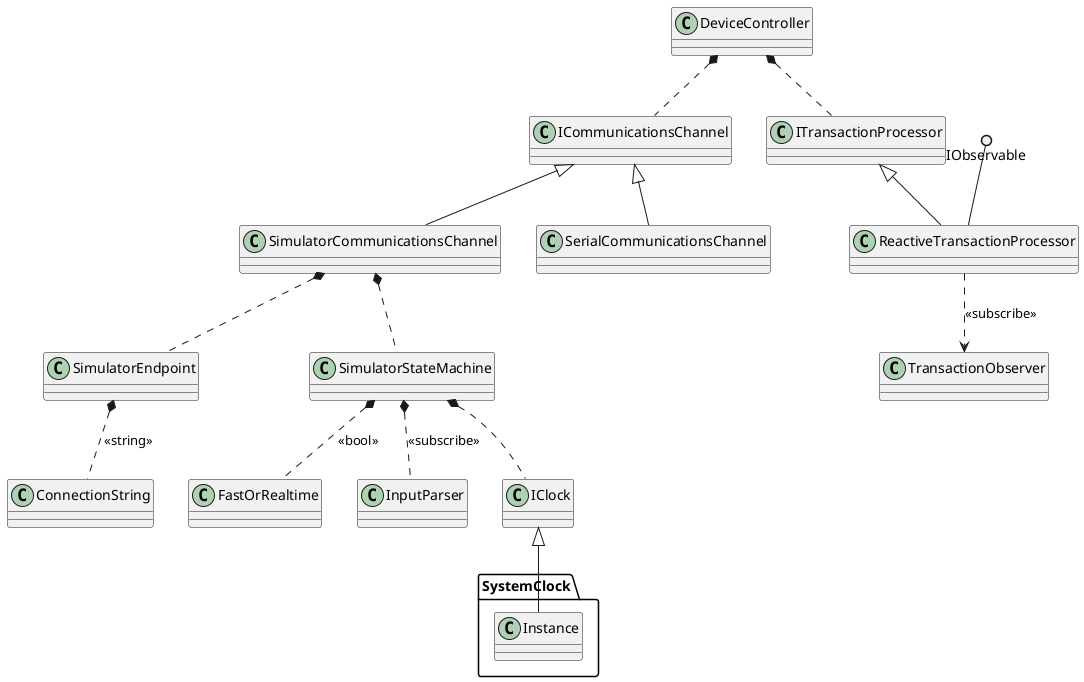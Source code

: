 @startuml Composition Root
class SimulatorCommunicationsChannel
class DeviceController
DeviceController *.. ICommunicationsChannel
ICommunicationsChannel <|-- SimulatorCommunicationsChannel
SimulatorCommunicationsChannel *.. SimulatorEndpoint
SimulatorCommunicationsChannel *.. SimulatorStateMachine

SimulatorStateMachine *.. FastOrRealtime : <<bool>>
SimulatorStateMachine *.. InputParser : <<subscribe>>
SimulatorStateMachine *.. IClock
IClock <|-- SystemClock.Instance

SimulatorEndpoint *.. ConnectionString : <<string>>


ICommunicationsChannel <|-- SerialCommunicationsChannel

DeviceController *.. ITransactionProcessor
ITransactionProcessor <|-- ReactiveTransactionProcessor
ReactiveTransactionProcessor ..> TransactionObserver : <<subscribe>>
IObservable ()-- ReactiveTransactionProcessor
@enduml